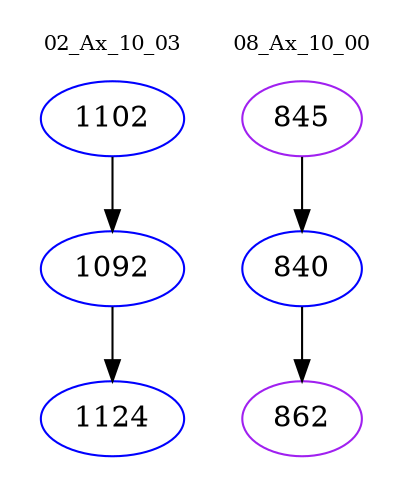 digraph{
subgraph cluster_0 {
color = white
label = "02_Ax_10_03";
fontsize=10;
T0_1102 [label="1102", color="blue"]
T0_1102 -> T0_1092 [color="black"]
T0_1092 [label="1092", color="blue"]
T0_1092 -> T0_1124 [color="black"]
T0_1124 [label="1124", color="blue"]
}
subgraph cluster_1 {
color = white
label = "08_Ax_10_00";
fontsize=10;
T1_845 [label="845", color="purple"]
T1_845 -> T1_840 [color="black"]
T1_840 [label="840", color="blue"]
T1_840 -> T1_862 [color="black"]
T1_862 [label="862", color="purple"]
}
}
